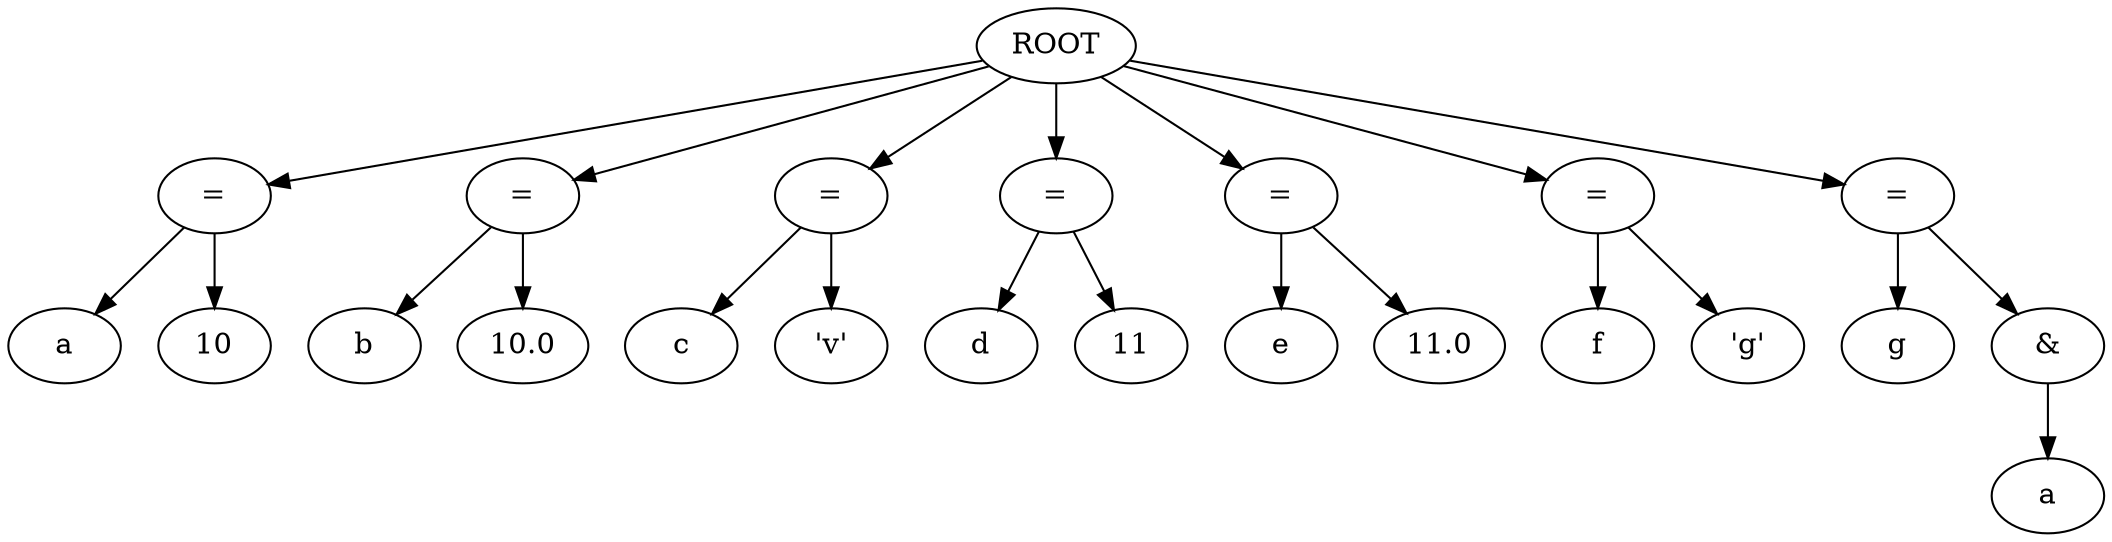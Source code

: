strict digraph G{
l11[label = "="]
l111[label = "="]
l1111[label = "="]
l11111[label = "="]
l111111[label = "="]
l1111111[label = "="]
l11111111[label = "="]
"ROOT"->"l11"
l1111111131[label = "a"]
l11111111311[label = "10"]
"l11"->l1111111131
"l11"->l11111111311
"ROOT"->"l111"
l11111111331[label = "b"]
l111111113311[label = "10.0"]
"l111"->l11111111331
"l111"->l111111113311
"ROOT"->"l1111"
l111111113331[label = "c"]
l1111111133311[label = "'v'"]
"l1111"->l111111113331
"l1111"->l1111111133311
"ROOT"->"l11111"
l1111111133331[label = "d"]
l11111111333311[label = "11"]
"l11111"->l1111111133331
"l11111"->l11111111333311
"ROOT"->"l111111"
l11111111333331[label = "e"]
l111111113333311[label = "11.0"]
"l111111"->l11111111333331
"l111111"->l111111113333311
"ROOT"->"l1111111"
l111111113333331[label = "f"]
l1111111133333311[label = "'g'"]
"l1111111"->l111111113333331
"l1111111"->l1111111133333311
"ROOT"->"l11111111"
l1111111133333331[label = "g"]
l11111111333333311[label = "&"]
"l11111111"->l1111111133333331
"l11111111"->"l11111111333333311"
l11111111333333311331[label = "a"]
"l11111111333333311"->l11111111333333311331
}
